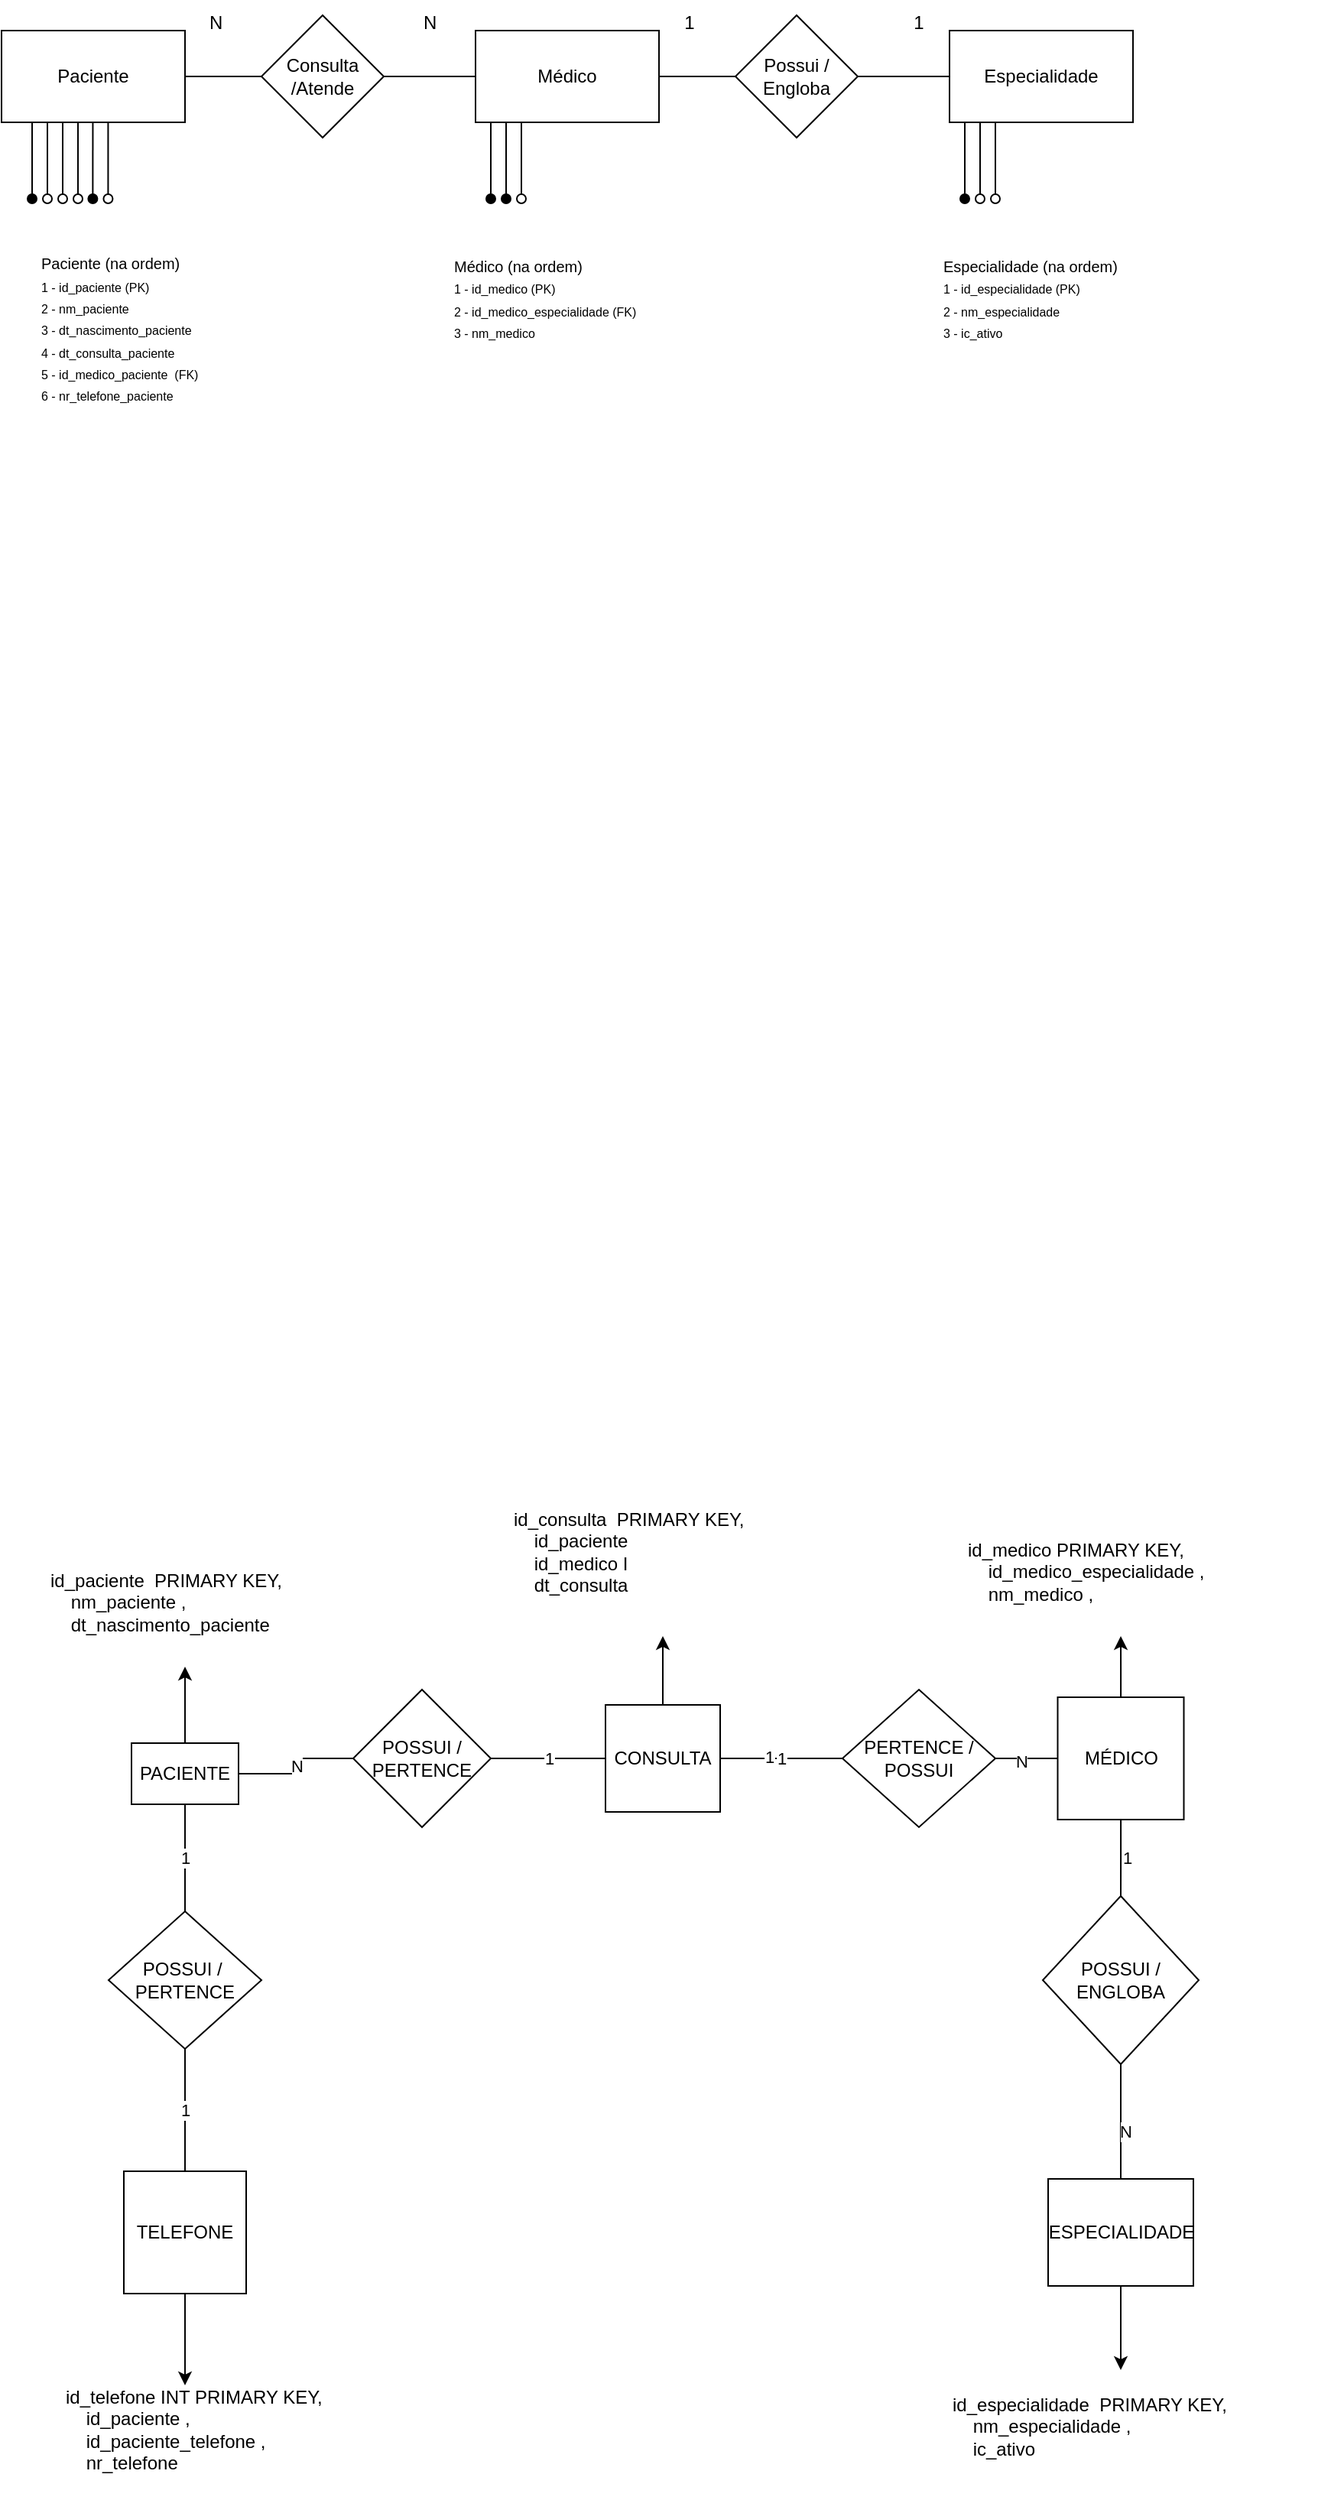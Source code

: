<mxfile version="24.5.1" type="device">
  <diagram name="Página-1" id="V41b-twwrTVp2yrtWiBb">
    <mxGraphModel dx="587" dy="312" grid="1" gridSize="10" guides="1" tooltips="1" connect="1" arrows="1" fold="1" page="1" pageScale="1" pageWidth="827" pageHeight="1169" math="0" shadow="0">
      <root>
        <mxCell id="0" />
        <mxCell id="1" parent="0" />
        <mxCell id="_WWehHeYqYTJTKfUyJA_-1" style="edgeStyle=orthogonalEdgeStyle;rounded=0;orthogonalLoop=1;jettySize=auto;html=1;endArrow=none;endFill=0;" edge="1" parent="1" source="_WWehHeYqYTJTKfUyJA_-4" target="_WWehHeYqYTJTKfUyJA_-9">
          <mxGeometry relative="1" as="geometry" />
        </mxCell>
        <mxCell id="_WWehHeYqYTJTKfUyJA_-2" style="edgeStyle=orthogonalEdgeStyle;rounded=0;orthogonalLoop=1;jettySize=auto;html=1;endArrow=oval;endFill=1;" edge="1" parent="1" source="_WWehHeYqYTJTKfUyJA_-4">
          <mxGeometry relative="1" as="geometry">
            <mxPoint x="50" y="290" as="targetPoint" />
            <Array as="points">
              <mxPoint x="50" y="290" />
            </Array>
          </mxGeometry>
        </mxCell>
        <mxCell id="_WWehHeYqYTJTKfUyJA_-3" style="edgeStyle=orthogonalEdgeStyle;rounded=0;orthogonalLoop=1;jettySize=auto;html=1;endArrow=oval;endFill=0;" edge="1" parent="1" source="_WWehHeYqYTJTKfUyJA_-4">
          <mxGeometry relative="1" as="geometry">
            <mxPoint x="60" y="290" as="targetPoint" />
            <Array as="points">
              <mxPoint x="60" y="290" />
            </Array>
          </mxGeometry>
        </mxCell>
        <mxCell id="_WWehHeYqYTJTKfUyJA_-4" value="Paciente" style="rounded=0;whiteSpace=wrap;html=1;" vertex="1" parent="1">
          <mxGeometry x="30" y="180" width="120" height="60" as="geometry" />
        </mxCell>
        <mxCell id="_WWehHeYqYTJTKfUyJA_-5" style="edgeStyle=orthogonalEdgeStyle;rounded=0;orthogonalLoop=1;jettySize=auto;html=1;endArrow=none;endFill=0;" edge="1" parent="1" source="_WWehHeYqYTJTKfUyJA_-6" target="_WWehHeYqYTJTKfUyJA_-11">
          <mxGeometry relative="1" as="geometry" />
        </mxCell>
        <mxCell id="_WWehHeYqYTJTKfUyJA_-6" value="Médico" style="rounded=0;whiteSpace=wrap;html=1;" vertex="1" parent="1">
          <mxGeometry x="340" y="180" width="120" height="60" as="geometry" />
        </mxCell>
        <mxCell id="_WWehHeYqYTJTKfUyJA_-7" value="Especialidade" style="rounded=0;whiteSpace=wrap;html=1;" vertex="1" parent="1">
          <mxGeometry x="650" y="180" width="120" height="60" as="geometry" />
        </mxCell>
        <mxCell id="_WWehHeYqYTJTKfUyJA_-8" style="edgeStyle=orthogonalEdgeStyle;rounded=0;orthogonalLoop=1;jettySize=auto;html=1;endArrow=none;endFill=0;" edge="1" parent="1" source="_WWehHeYqYTJTKfUyJA_-9" target="_WWehHeYqYTJTKfUyJA_-6">
          <mxGeometry relative="1" as="geometry" />
        </mxCell>
        <mxCell id="_WWehHeYqYTJTKfUyJA_-9" value="Consulta /Atende" style="rhombus;whiteSpace=wrap;html=1;" vertex="1" parent="1">
          <mxGeometry x="200" y="170" width="80" height="80" as="geometry" />
        </mxCell>
        <mxCell id="_WWehHeYqYTJTKfUyJA_-10" style="edgeStyle=orthogonalEdgeStyle;rounded=0;orthogonalLoop=1;jettySize=auto;html=1;endArrow=none;endFill=0;" edge="1" parent="1" source="_WWehHeYqYTJTKfUyJA_-11" target="_WWehHeYqYTJTKfUyJA_-7">
          <mxGeometry relative="1" as="geometry" />
        </mxCell>
        <mxCell id="_WWehHeYqYTJTKfUyJA_-11" value="Possui / Engloba" style="rhombus;whiteSpace=wrap;html=1;" vertex="1" parent="1">
          <mxGeometry x="510" y="170" width="80" height="80" as="geometry" />
        </mxCell>
        <mxCell id="_WWehHeYqYTJTKfUyJA_-12" style="edgeStyle=orthogonalEdgeStyle;rounded=0;orthogonalLoop=1;jettySize=auto;html=1;endArrow=oval;endFill=1;" edge="1" parent="1">
          <mxGeometry relative="1" as="geometry">
            <mxPoint x="350" y="290" as="targetPoint" />
            <mxPoint x="350" y="240" as="sourcePoint" />
            <Array as="points">
              <mxPoint x="350" y="290" />
            </Array>
          </mxGeometry>
        </mxCell>
        <mxCell id="_WWehHeYqYTJTKfUyJA_-13" style="edgeStyle=orthogonalEdgeStyle;rounded=0;orthogonalLoop=1;jettySize=auto;html=1;endArrow=oval;endFill=1;" edge="1" parent="1">
          <mxGeometry relative="1" as="geometry">
            <mxPoint x="360" y="290" as="targetPoint" />
            <mxPoint x="360" y="240" as="sourcePoint" />
            <Array as="points">
              <mxPoint x="360" y="290" />
            </Array>
          </mxGeometry>
        </mxCell>
        <mxCell id="_WWehHeYqYTJTKfUyJA_-14" style="edgeStyle=orthogonalEdgeStyle;rounded=0;orthogonalLoop=1;jettySize=auto;html=1;endArrow=oval;endFill=1;" edge="1" parent="1">
          <mxGeometry relative="1" as="geometry">
            <mxPoint x="660" y="290" as="targetPoint" />
            <mxPoint x="660" y="240" as="sourcePoint" />
            <Array as="points">
              <mxPoint x="660" y="290" />
            </Array>
          </mxGeometry>
        </mxCell>
        <mxCell id="_WWehHeYqYTJTKfUyJA_-15" style="edgeStyle=orthogonalEdgeStyle;rounded=0;orthogonalLoop=1;jettySize=auto;html=1;endArrow=oval;endFill=0;" edge="1" parent="1">
          <mxGeometry relative="1" as="geometry">
            <mxPoint x="670" y="290" as="targetPoint" />
            <mxPoint x="670" y="240" as="sourcePoint" />
            <Array as="points">
              <mxPoint x="670" y="290" />
            </Array>
          </mxGeometry>
        </mxCell>
        <mxCell id="_WWehHeYqYTJTKfUyJA_-16" value="N" style="text;strokeColor=none;fillColor=none;align=left;verticalAlign=middle;spacingLeft=4;spacingRight=4;overflow=hidden;points=[[0,0.5],[1,0.5]];portConstraint=eastwest;rotatable=0;whiteSpace=wrap;html=1;" vertex="1" parent="1">
          <mxGeometry x="160" y="160" width="80" height="30" as="geometry" />
        </mxCell>
        <mxCell id="_WWehHeYqYTJTKfUyJA_-17" value="N" style="text;strokeColor=none;fillColor=none;align=left;verticalAlign=middle;spacingLeft=4;spacingRight=4;overflow=hidden;points=[[0,0.5],[1,0.5]];portConstraint=eastwest;rotatable=0;whiteSpace=wrap;html=1;" vertex="1" parent="1">
          <mxGeometry x="300" y="160" width="80" height="30" as="geometry" />
        </mxCell>
        <mxCell id="_WWehHeYqYTJTKfUyJA_-18" value="1" style="text;html=1;align=center;verticalAlign=middle;whiteSpace=wrap;rounded=0;" vertex="1" parent="1">
          <mxGeometry x="600" y="160" width="60" height="30" as="geometry" />
        </mxCell>
        <mxCell id="_WWehHeYqYTJTKfUyJA_-19" value="1" style="text;html=1;align=center;verticalAlign=middle;whiteSpace=wrap;rounded=0;" vertex="1" parent="1">
          <mxGeometry x="450" y="160" width="60" height="30" as="geometry" />
        </mxCell>
        <mxCell id="_WWehHeYqYTJTKfUyJA_-20" style="edgeStyle=orthogonalEdgeStyle;rounded=0;orthogonalLoop=1;jettySize=auto;html=1;endArrow=oval;endFill=0;" edge="1" parent="1">
          <mxGeometry relative="1" as="geometry">
            <mxPoint x="70" y="290" as="targetPoint" />
            <mxPoint x="70" y="240" as="sourcePoint" />
            <Array as="points">
              <mxPoint x="70" y="290" />
            </Array>
          </mxGeometry>
        </mxCell>
        <mxCell id="_WWehHeYqYTJTKfUyJA_-21" style="edgeStyle=orthogonalEdgeStyle;rounded=0;orthogonalLoop=1;jettySize=auto;html=1;endArrow=oval;endFill=0;" edge="1" parent="1">
          <mxGeometry relative="1" as="geometry">
            <mxPoint x="80" y="290" as="targetPoint" />
            <mxPoint x="80" y="240" as="sourcePoint" />
            <Array as="points">
              <mxPoint x="80" y="290" />
            </Array>
          </mxGeometry>
        </mxCell>
        <mxCell id="_WWehHeYqYTJTKfUyJA_-22" style="edgeStyle=orthogonalEdgeStyle;rounded=0;orthogonalLoop=1;jettySize=auto;html=1;endArrow=oval;endFill=0;" edge="1" parent="1">
          <mxGeometry relative="1" as="geometry">
            <mxPoint x="370" y="290" as="targetPoint" />
            <mxPoint x="370" y="240" as="sourcePoint" />
            <Array as="points">
              <mxPoint x="370" y="290" />
            </Array>
          </mxGeometry>
        </mxCell>
        <mxCell id="_WWehHeYqYTJTKfUyJA_-23" style="edgeStyle=orthogonalEdgeStyle;rounded=0;orthogonalLoop=1;jettySize=auto;html=1;endArrow=oval;endFill=1;" edge="1" parent="1">
          <mxGeometry relative="1" as="geometry">
            <mxPoint x="90" y="290" as="targetPoint" />
            <mxPoint x="89.71" y="240" as="sourcePoint" />
            <Array as="points">
              <mxPoint x="89.71" y="290" />
            </Array>
          </mxGeometry>
        </mxCell>
        <mxCell id="_WWehHeYqYTJTKfUyJA_-24" value="&lt;font style=&quot;font-size: 10px;&quot;&gt;Paciente (na ordem)&lt;/font&gt;&lt;div&gt;&lt;font style=&quot;font-size: 8px;&quot;&gt;1 - id_paciente (PK)&lt;/font&gt;&lt;/div&gt;&lt;div&gt;&lt;font style=&quot;font-size: 8px;&quot;&gt;2 - nm_paciente&lt;/font&gt;&lt;/div&gt;&lt;div&gt;&lt;font style=&quot;font-size: 8px;&quot;&gt;3 - dt_nascimento_paciente&lt;/font&gt;&lt;/div&gt;&lt;div&gt;&lt;font style=&quot;font-size: 8px;&quot;&gt;4 - dt_consulta_paciente&lt;/font&gt;&lt;/div&gt;&lt;div&gt;&lt;font style=&quot;font-size: 8px;&quot;&gt;5 - id_medico_paciente&amp;nbsp; (FK)&lt;/font&gt;&lt;/div&gt;&lt;div&gt;&lt;font style=&quot;font-size: 8px;&quot;&gt;6 - nr_telefone_paciente&lt;/font&gt;&lt;/div&gt;" style="text;strokeColor=none;fillColor=none;align=left;verticalAlign=middle;spacingLeft=4;spacingRight=4;overflow=hidden;points=[[0,0.5],[1,0.5]];portConstraint=eastwest;rotatable=0;whiteSpace=wrap;html=1;" vertex="1" parent="1">
          <mxGeometry x="50" y="320" width="244" height="110" as="geometry" />
        </mxCell>
        <mxCell id="_WWehHeYqYTJTKfUyJA_-25" style="edgeStyle=orthogonalEdgeStyle;rounded=0;orthogonalLoop=1;jettySize=auto;html=1;endArrow=oval;endFill=0;" edge="1" parent="1">
          <mxGeometry relative="1" as="geometry">
            <mxPoint x="99.71" y="290" as="targetPoint" />
            <mxPoint x="99.71" y="240" as="sourcePoint" />
            <Array as="points">
              <mxPoint x="100" y="240" />
              <mxPoint x="100" y="240" />
            </Array>
          </mxGeometry>
        </mxCell>
        <mxCell id="_WWehHeYqYTJTKfUyJA_-26" value="&lt;font style=&quot;font-size: 10px;&quot;&gt;Médico (na ordem)&lt;/font&gt;&lt;div&gt;&lt;font style=&quot;font-size: 8px;&quot;&gt;1 - id_medico (PK)&lt;/font&gt;&lt;/div&gt;&lt;div&gt;&lt;font style=&quot;font-size: 8px;&quot;&gt;2 - id_medico_especialidade (FK)&lt;/font&gt;&lt;/div&gt;&lt;div&gt;&lt;font style=&quot;font-size: 8px;&quot;&gt;3 - nm_medico&lt;/font&gt;&lt;/div&gt;" style="text;strokeColor=none;fillColor=none;align=left;verticalAlign=middle;spacingLeft=4;spacingRight=4;overflow=hidden;points=[[0,0.5],[1,0.5]];portConstraint=eastwest;rotatable=0;whiteSpace=wrap;html=1;" vertex="1" parent="1">
          <mxGeometry x="320" y="300" width="244" height="110" as="geometry" />
        </mxCell>
        <mxCell id="_WWehHeYqYTJTKfUyJA_-27" value="&lt;font style=&quot;font-size: 10px;&quot;&gt;Especialidade (na ordem)&lt;/font&gt;&lt;div&gt;&lt;font style=&quot;font-size: 8px;&quot;&gt;1 - id_especialidade (PK)&lt;/font&gt;&lt;/div&gt;&lt;div&gt;&lt;font style=&quot;font-size: 8px;&quot;&gt;2 - nm_especialidade&lt;/font&gt;&lt;/div&gt;&lt;div&gt;&lt;font style=&quot;font-size: 8px;&quot;&gt;3 - ic_ativo&lt;/font&gt;&lt;/div&gt;" style="text;strokeColor=none;fillColor=none;align=left;verticalAlign=middle;spacingLeft=4;spacingRight=4;overflow=hidden;points=[[0,0.5],[1,0.5]];portConstraint=eastwest;rotatable=0;whiteSpace=wrap;html=1;" vertex="1" parent="1">
          <mxGeometry x="640" y="300" width="244" height="110" as="geometry" />
        </mxCell>
        <mxCell id="_WWehHeYqYTJTKfUyJA_-28" style="edgeStyle=orthogonalEdgeStyle;rounded=0;orthogonalLoop=1;jettySize=auto;html=1;endArrow=oval;endFill=0;" edge="1" parent="1">
          <mxGeometry relative="1" as="geometry">
            <mxPoint x="680" y="290" as="targetPoint" />
            <mxPoint x="680" y="240" as="sourcePoint" />
            <Array as="points">
              <mxPoint x="680" y="290" />
            </Array>
          </mxGeometry>
        </mxCell>
        <mxCell id="_WWehHeYqYTJTKfUyJA_-80" value="1" style="edgeStyle=orthogonalEdgeStyle;rounded=0;orthogonalLoop=1;jettySize=auto;html=1;endArrow=none;endFill=0;" edge="1" parent="1" source="_WWehHeYqYTJTKfUyJA_-43" target="_WWehHeYqYTJTKfUyJA_-79">
          <mxGeometry relative="1" as="geometry" />
        </mxCell>
        <mxCell id="_WWehHeYqYTJTKfUyJA_-89" value="1" style="edgeLabel;html=1;align=center;verticalAlign=middle;resizable=0;points=[];" vertex="1" connectable="0" parent="_WWehHeYqYTJTKfUyJA_-80">
          <mxGeometry x="-0.2" y="1" relative="1" as="geometry">
            <mxPoint as="offset" />
          </mxGeometry>
        </mxCell>
        <mxCell id="_WWehHeYqYTJTKfUyJA_-104" style="edgeStyle=orthogonalEdgeStyle;rounded=0;orthogonalLoop=1;jettySize=auto;html=1;" edge="1" parent="1" source="_WWehHeYqYTJTKfUyJA_-43">
          <mxGeometry relative="1" as="geometry">
            <mxPoint x="462.5" y="1230" as="targetPoint" />
          </mxGeometry>
        </mxCell>
        <mxCell id="_WWehHeYqYTJTKfUyJA_-43" value="CONSULTA" style="whiteSpace=wrap;html=1;" vertex="1" parent="1">
          <mxGeometry x="425" y="1275" width="75" height="70" as="geometry" />
        </mxCell>
        <mxCell id="_WWehHeYqYTJTKfUyJA_-73" value="1" style="edgeStyle=orthogonalEdgeStyle;rounded=0;orthogonalLoop=1;jettySize=auto;html=1;endArrow=none;endFill=0;" edge="1" parent="1" source="_WWehHeYqYTJTKfUyJA_-71" target="_WWehHeYqYTJTKfUyJA_-72">
          <mxGeometry relative="1" as="geometry" />
        </mxCell>
        <mxCell id="_WWehHeYqYTJTKfUyJA_-113" style="edgeStyle=orthogonalEdgeStyle;rounded=0;orthogonalLoop=1;jettySize=auto;html=1;" edge="1" parent="1" source="_WWehHeYqYTJTKfUyJA_-71">
          <mxGeometry relative="1" as="geometry">
            <mxPoint x="150" y="1720" as="targetPoint" />
          </mxGeometry>
        </mxCell>
        <mxCell id="_WWehHeYqYTJTKfUyJA_-71" value="TELEFONE" style="whiteSpace=wrap;html=1;aspect=fixed;" vertex="1" parent="1">
          <mxGeometry x="110" y="1580" width="80" height="80" as="geometry" />
        </mxCell>
        <mxCell id="_WWehHeYqYTJTKfUyJA_-75" value="1" style="edgeStyle=orthogonalEdgeStyle;rounded=0;orthogonalLoop=1;jettySize=auto;html=1;endArrow=none;endFill=0;" edge="1" parent="1" source="_WWehHeYqYTJTKfUyJA_-72" target="_WWehHeYqYTJTKfUyJA_-74">
          <mxGeometry relative="1" as="geometry" />
        </mxCell>
        <mxCell id="_WWehHeYqYTJTKfUyJA_-72" value="POSSUI /&amp;nbsp;&lt;div&gt;PERTENCE&lt;/div&gt;" style="rhombus;whiteSpace=wrap;html=1;" vertex="1" parent="1">
          <mxGeometry x="100" y="1410" width="100" height="90" as="geometry" />
        </mxCell>
        <mxCell id="_WWehHeYqYTJTKfUyJA_-77" value="N" style="edgeStyle=orthogonalEdgeStyle;rounded=0;orthogonalLoop=1;jettySize=auto;html=1;endArrow=none;endFill=0;" edge="1" parent="1" source="_WWehHeYqYTJTKfUyJA_-74" target="_WWehHeYqYTJTKfUyJA_-76">
          <mxGeometry relative="1" as="geometry" />
        </mxCell>
        <mxCell id="_WWehHeYqYTJTKfUyJA_-102" style="edgeStyle=orthogonalEdgeStyle;rounded=0;orthogonalLoop=1;jettySize=auto;html=1;" edge="1" parent="1" source="_WWehHeYqYTJTKfUyJA_-74">
          <mxGeometry relative="1" as="geometry">
            <mxPoint x="150" y="1250" as="targetPoint" />
          </mxGeometry>
        </mxCell>
        <mxCell id="_WWehHeYqYTJTKfUyJA_-74" value="PACIENTE" style="whiteSpace=wrap;html=1;" vertex="1" parent="1">
          <mxGeometry x="115" y="1300" width="70" height="40" as="geometry" />
        </mxCell>
        <mxCell id="_WWehHeYqYTJTKfUyJA_-78" value="1" style="edgeStyle=orthogonalEdgeStyle;rounded=0;orthogonalLoop=1;jettySize=auto;html=1;endArrow=none;endFill=0;" edge="1" parent="1" source="_WWehHeYqYTJTKfUyJA_-76" target="_WWehHeYqYTJTKfUyJA_-43">
          <mxGeometry relative="1" as="geometry" />
        </mxCell>
        <mxCell id="_WWehHeYqYTJTKfUyJA_-76" value="POSSUI /&lt;div&gt;PERTENCE&lt;/div&gt;" style="rhombus;whiteSpace=wrap;html=1;" vertex="1" parent="1">
          <mxGeometry x="260" y="1265" width="90" height="90" as="geometry" />
        </mxCell>
        <mxCell id="_WWehHeYqYTJTKfUyJA_-82" value="" style="edgeStyle=orthogonalEdgeStyle;rounded=0;orthogonalLoop=1;jettySize=auto;html=1;endArrow=none;endFill=0;" edge="1" parent="1" source="_WWehHeYqYTJTKfUyJA_-79" target="_WWehHeYqYTJTKfUyJA_-81">
          <mxGeometry relative="1" as="geometry" />
        </mxCell>
        <mxCell id="_WWehHeYqYTJTKfUyJA_-90" value="N" style="edgeLabel;html=1;align=center;verticalAlign=middle;resizable=0;points=[];" vertex="1" connectable="0" parent="_WWehHeYqYTJTKfUyJA_-82">
          <mxGeometry x="-0.196" y="-2" relative="1" as="geometry">
            <mxPoint as="offset" />
          </mxGeometry>
        </mxCell>
        <mxCell id="_WWehHeYqYTJTKfUyJA_-79" value="PERTENCE /&lt;div&gt;POSSUI&lt;/div&gt;" style="rhombus;whiteSpace=wrap;html=1;" vertex="1" parent="1">
          <mxGeometry x="580" y="1265" width="100" height="90" as="geometry" />
        </mxCell>
        <mxCell id="_WWehHeYqYTJTKfUyJA_-86" value="" style="edgeStyle=orthogonalEdgeStyle;rounded=0;orthogonalLoop=1;jettySize=auto;html=1;endArrow=none;endFill=0;" edge="1" parent="1" source="_WWehHeYqYTJTKfUyJA_-81" target="_WWehHeYqYTJTKfUyJA_-85">
          <mxGeometry relative="1" as="geometry" />
        </mxCell>
        <mxCell id="_WWehHeYqYTJTKfUyJA_-91" value="1" style="edgeLabel;html=1;align=center;verticalAlign=middle;resizable=0;points=[];" vertex="1" connectable="0" parent="_WWehHeYqYTJTKfUyJA_-86">
          <mxGeometry x="-0.016" y="4" relative="1" as="geometry">
            <mxPoint as="offset" />
          </mxGeometry>
        </mxCell>
        <mxCell id="_WWehHeYqYTJTKfUyJA_-106" style="edgeStyle=orthogonalEdgeStyle;rounded=0;orthogonalLoop=1;jettySize=auto;html=1;" edge="1" parent="1" source="_WWehHeYqYTJTKfUyJA_-81">
          <mxGeometry relative="1" as="geometry">
            <mxPoint x="762" y="1230" as="targetPoint" />
          </mxGeometry>
        </mxCell>
        <mxCell id="_WWehHeYqYTJTKfUyJA_-81" value="MÉDICO" style="whiteSpace=wrap;html=1;" vertex="1" parent="1">
          <mxGeometry x="720.75" y="1270" width="82.5" height="80" as="geometry" />
        </mxCell>
        <mxCell id="_WWehHeYqYTJTKfUyJA_-88" value="" style="edgeStyle=orthogonalEdgeStyle;rounded=0;orthogonalLoop=1;jettySize=auto;html=1;endArrow=none;endFill=0;" edge="1" parent="1" source="_WWehHeYqYTJTKfUyJA_-85" target="_WWehHeYqYTJTKfUyJA_-87">
          <mxGeometry relative="1" as="geometry" />
        </mxCell>
        <mxCell id="_WWehHeYqYTJTKfUyJA_-92" value="N" style="edgeLabel;html=1;align=center;verticalAlign=middle;resizable=0;points=[];" vertex="1" connectable="0" parent="_WWehHeYqYTJTKfUyJA_-88">
          <mxGeometry x="0.156" y="3" relative="1" as="geometry">
            <mxPoint as="offset" />
          </mxGeometry>
        </mxCell>
        <mxCell id="_WWehHeYqYTJTKfUyJA_-85" value="POSSUI /&lt;div&gt;ENGLOBA&lt;/div&gt;" style="rhombus;whiteSpace=wrap;html=1;" vertex="1" parent="1">
          <mxGeometry x="711" y="1400" width="102" height="110" as="geometry" />
        </mxCell>
        <mxCell id="_WWehHeYqYTJTKfUyJA_-111" style="edgeStyle=orthogonalEdgeStyle;rounded=0;orthogonalLoop=1;jettySize=auto;html=1;" edge="1" parent="1" source="_WWehHeYqYTJTKfUyJA_-87">
          <mxGeometry relative="1" as="geometry">
            <mxPoint x="762" y="1710" as="targetPoint" />
          </mxGeometry>
        </mxCell>
        <mxCell id="_WWehHeYqYTJTKfUyJA_-87" value="ESPECIALIDADE" style="whiteSpace=wrap;html=1;" vertex="1" parent="1">
          <mxGeometry x="714.5" y="1585" width="95" height="70" as="geometry" />
        </mxCell>
        <mxCell id="_WWehHeYqYTJTKfUyJA_-103" value="id_paciente  PRIMARY KEY,&#xa;    nm_paciente ,&#xa;    dt_nascimento_paciente " style="text;whiteSpace=wrap;" vertex="1" parent="1">
          <mxGeometry x="60" y="1180" width="210" height="70" as="geometry" />
        </mxCell>
        <mxCell id="_WWehHeYqYTJTKfUyJA_-105" value="id_consulta  PRIMARY KEY,&#xa;    id_paciente &#xa;    id_medico I&#xa;    dt_consulta " style="text;whiteSpace=wrap;" vertex="1" parent="1">
          <mxGeometry x="362.5" y="1140" width="200" height="80" as="geometry" />
        </mxCell>
        <mxCell id="_WWehHeYqYTJTKfUyJA_-110" value="id_medico PRIMARY KEY,&#xa;    id_medico_especialidade ,&#xa;    nm_medico ," style="text;whiteSpace=wrap;" vertex="1" parent="1">
          <mxGeometry x="660" y="1160" width="210" height="70" as="geometry" />
        </mxCell>
        <mxCell id="_WWehHeYqYTJTKfUyJA_-112" value="id_especialidade  PRIMARY KEY,&#xa;    nm_especialidade ,&#xa;    ic_ativo" style="text;whiteSpace=wrap;" vertex="1" parent="1">
          <mxGeometry x="650" y="1719" width="240" height="70" as="geometry" />
        </mxCell>
        <mxCell id="_WWehHeYqYTJTKfUyJA_-114" value="id_telefone INT PRIMARY KEY,&#xa;    id_paciente ,&#xa;    id_paciente_telefone ,&#xa;    nr_telefone " style="text;whiteSpace=wrap;" vertex="1" parent="1">
          <mxGeometry x="70" y="1714" width="240" height="80" as="geometry" />
        </mxCell>
      </root>
    </mxGraphModel>
  </diagram>
</mxfile>
